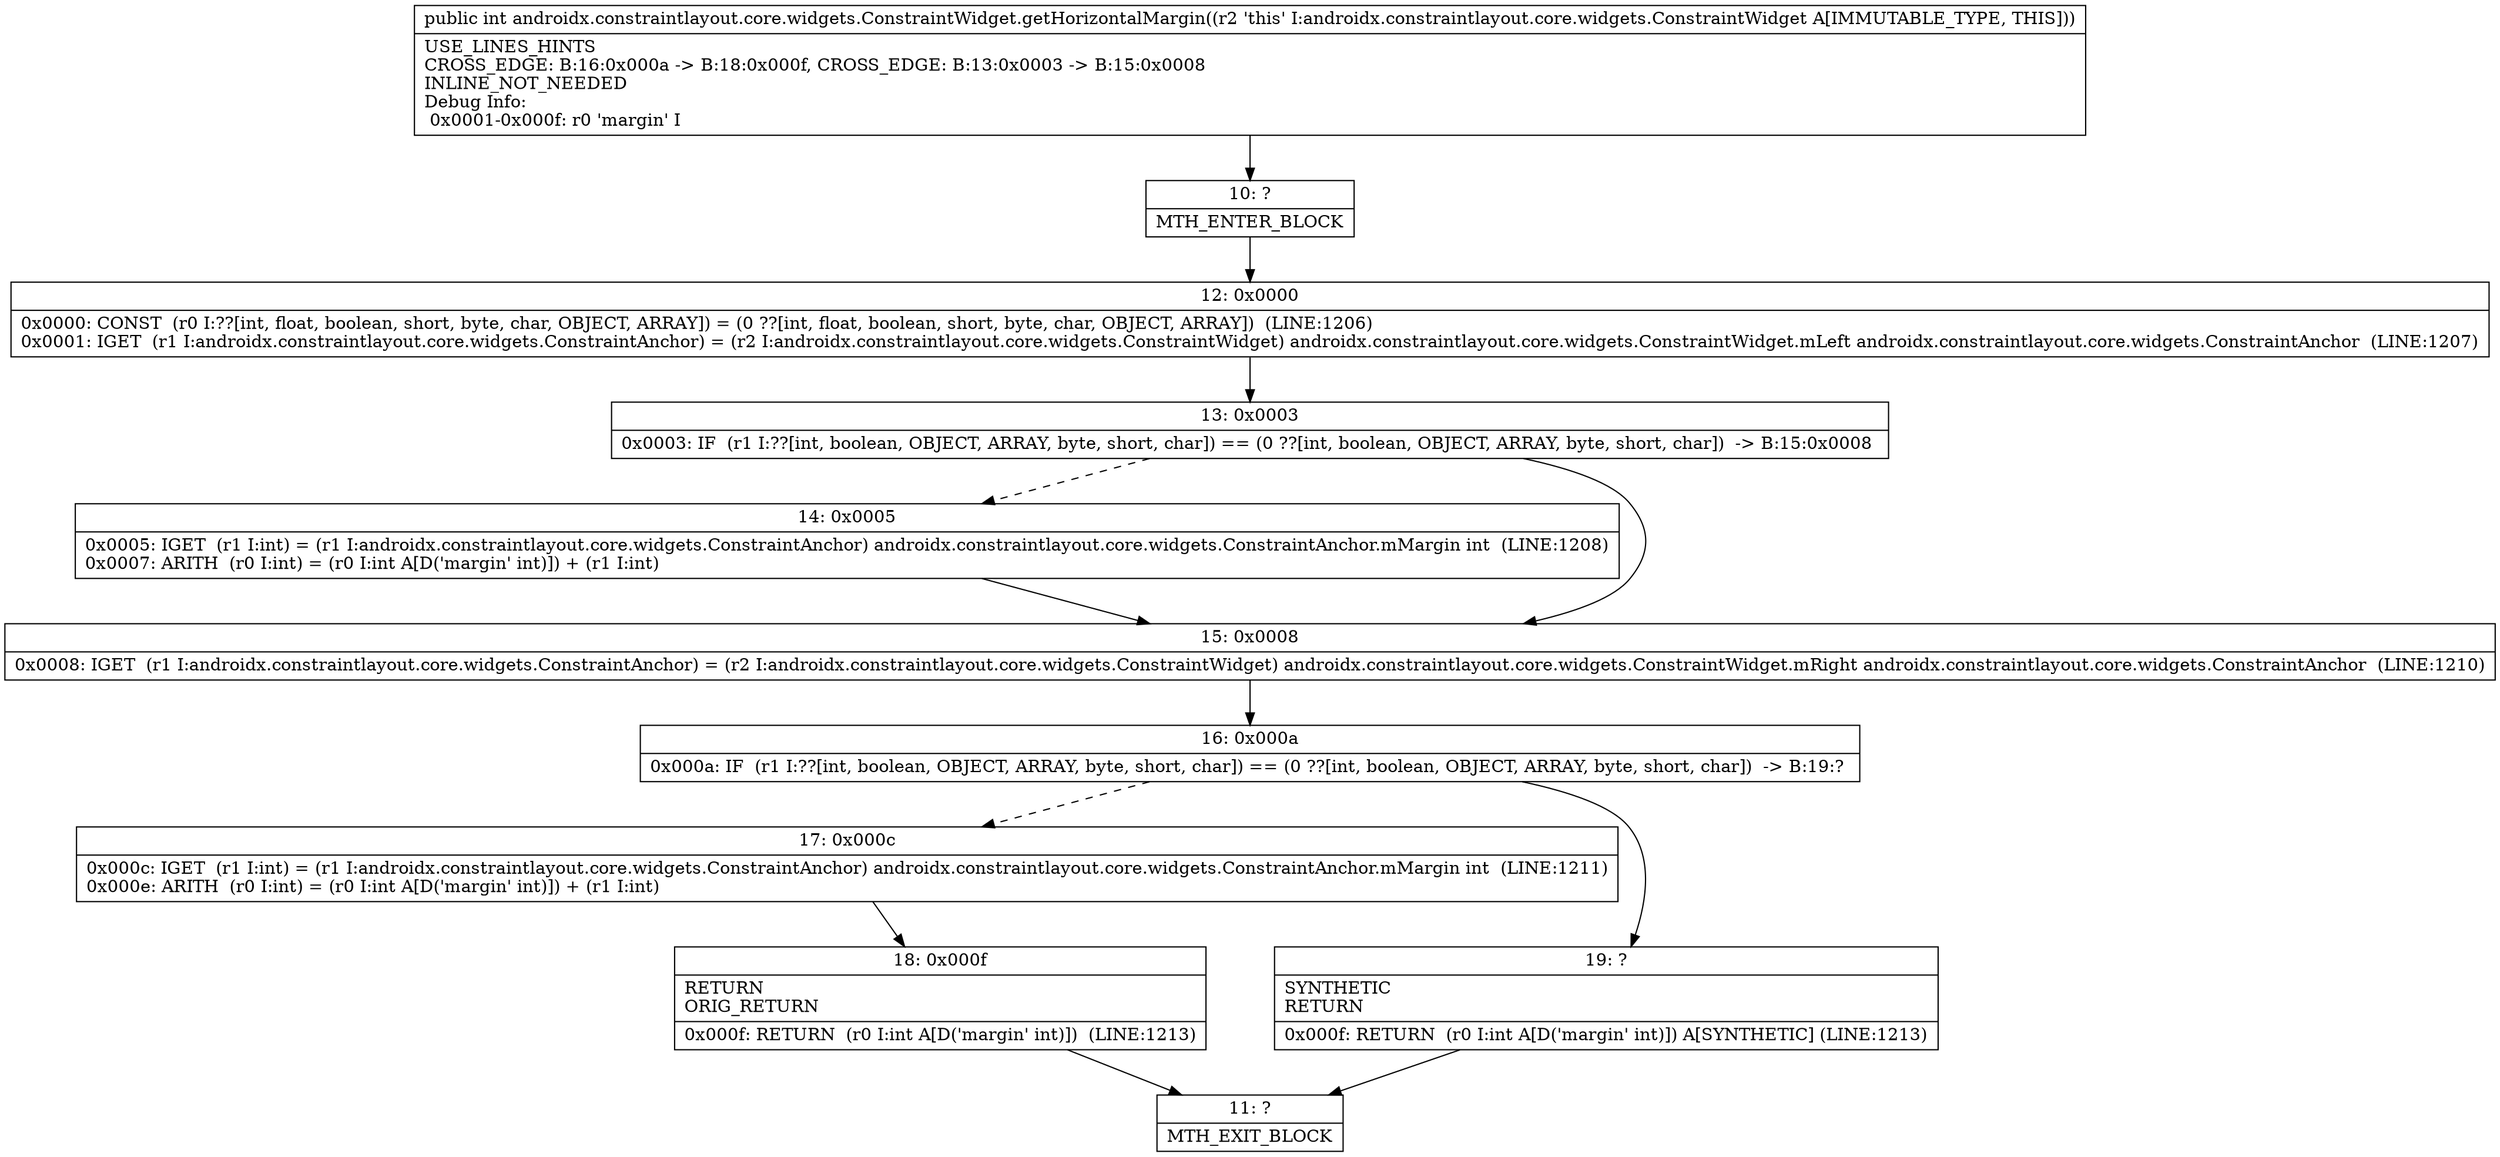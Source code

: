 digraph "CFG forandroidx.constraintlayout.core.widgets.ConstraintWidget.getHorizontalMargin()I" {
Node_10 [shape=record,label="{10\:\ ?|MTH_ENTER_BLOCK\l}"];
Node_12 [shape=record,label="{12\:\ 0x0000|0x0000: CONST  (r0 I:??[int, float, boolean, short, byte, char, OBJECT, ARRAY]) = (0 ??[int, float, boolean, short, byte, char, OBJECT, ARRAY])  (LINE:1206)\l0x0001: IGET  (r1 I:androidx.constraintlayout.core.widgets.ConstraintAnchor) = (r2 I:androidx.constraintlayout.core.widgets.ConstraintWidget) androidx.constraintlayout.core.widgets.ConstraintWidget.mLeft androidx.constraintlayout.core.widgets.ConstraintAnchor  (LINE:1207)\l}"];
Node_13 [shape=record,label="{13\:\ 0x0003|0x0003: IF  (r1 I:??[int, boolean, OBJECT, ARRAY, byte, short, char]) == (0 ??[int, boolean, OBJECT, ARRAY, byte, short, char])  \-\> B:15:0x0008 \l}"];
Node_14 [shape=record,label="{14\:\ 0x0005|0x0005: IGET  (r1 I:int) = (r1 I:androidx.constraintlayout.core.widgets.ConstraintAnchor) androidx.constraintlayout.core.widgets.ConstraintAnchor.mMargin int  (LINE:1208)\l0x0007: ARITH  (r0 I:int) = (r0 I:int A[D('margin' int)]) + (r1 I:int) \l}"];
Node_15 [shape=record,label="{15\:\ 0x0008|0x0008: IGET  (r1 I:androidx.constraintlayout.core.widgets.ConstraintAnchor) = (r2 I:androidx.constraintlayout.core.widgets.ConstraintWidget) androidx.constraintlayout.core.widgets.ConstraintWidget.mRight androidx.constraintlayout.core.widgets.ConstraintAnchor  (LINE:1210)\l}"];
Node_16 [shape=record,label="{16\:\ 0x000a|0x000a: IF  (r1 I:??[int, boolean, OBJECT, ARRAY, byte, short, char]) == (0 ??[int, boolean, OBJECT, ARRAY, byte, short, char])  \-\> B:19:? \l}"];
Node_17 [shape=record,label="{17\:\ 0x000c|0x000c: IGET  (r1 I:int) = (r1 I:androidx.constraintlayout.core.widgets.ConstraintAnchor) androidx.constraintlayout.core.widgets.ConstraintAnchor.mMargin int  (LINE:1211)\l0x000e: ARITH  (r0 I:int) = (r0 I:int A[D('margin' int)]) + (r1 I:int) \l}"];
Node_18 [shape=record,label="{18\:\ 0x000f|RETURN\lORIG_RETURN\l|0x000f: RETURN  (r0 I:int A[D('margin' int)])  (LINE:1213)\l}"];
Node_11 [shape=record,label="{11\:\ ?|MTH_EXIT_BLOCK\l}"];
Node_19 [shape=record,label="{19\:\ ?|SYNTHETIC\lRETURN\l|0x000f: RETURN  (r0 I:int A[D('margin' int)]) A[SYNTHETIC] (LINE:1213)\l}"];
MethodNode[shape=record,label="{public int androidx.constraintlayout.core.widgets.ConstraintWidget.getHorizontalMargin((r2 'this' I:androidx.constraintlayout.core.widgets.ConstraintWidget A[IMMUTABLE_TYPE, THIS]))  | USE_LINES_HINTS\lCROSS_EDGE: B:16:0x000a \-\> B:18:0x000f, CROSS_EDGE: B:13:0x0003 \-\> B:15:0x0008\lINLINE_NOT_NEEDED\lDebug Info:\l  0x0001\-0x000f: r0 'margin' I\l}"];
MethodNode -> Node_10;Node_10 -> Node_12;
Node_12 -> Node_13;
Node_13 -> Node_14[style=dashed];
Node_13 -> Node_15;
Node_14 -> Node_15;
Node_15 -> Node_16;
Node_16 -> Node_17[style=dashed];
Node_16 -> Node_19;
Node_17 -> Node_18;
Node_18 -> Node_11;
Node_19 -> Node_11;
}

